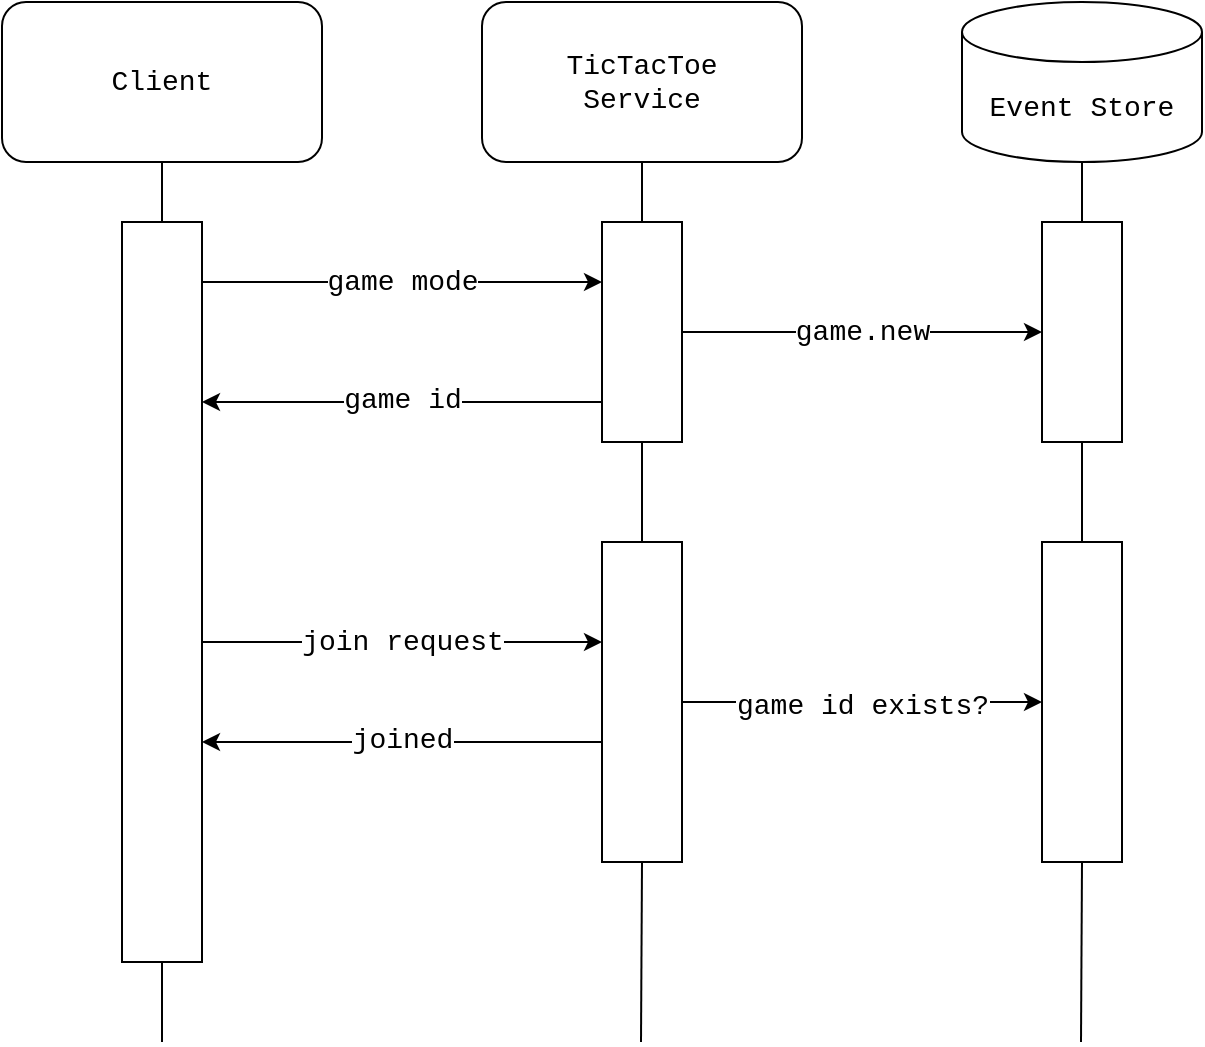 <mxfile>
    <diagram id="Xw88Rp9UinifZnDjLnXw" name="Page-1">
        <mxGraphModel dx="1574" dy="949" grid="1" gridSize="10" guides="1" tooltips="1" connect="1" arrows="1" fold="1" page="1" pageScale="1" pageWidth="850" pageHeight="1100" math="0" shadow="0">
            <root>
                <mxCell id="0"/>
                <mxCell id="1" parent="0"/>
                <mxCell id="2" value="&lt;font face=&quot;Courier New&quot; style=&quot;font-size: 14px&quot;&gt;Client&lt;/font&gt;" style="rounded=1;whiteSpace=wrap;html=1;" vertex="1" parent="1">
                    <mxGeometry x="40" y="240" width="160" height="80" as="geometry"/>
                </mxCell>
                <mxCell id="3" value="&lt;font face=&quot;Courier New&quot; style=&quot;font-size: 14px&quot;&gt;TicTacToe&lt;br&gt;Service&lt;br&gt;&lt;/font&gt;" style="rounded=1;whiteSpace=wrap;html=1;" vertex="1" parent="1">
                    <mxGeometry x="280" y="240" width="160" height="80" as="geometry"/>
                </mxCell>
                <mxCell id="4" value="Event Store" style="shape=cylinder3;whiteSpace=wrap;html=1;boundedLbl=1;backgroundOutline=1;size=15;fontFamily=Courier New;fontSize=14;" vertex="1" parent="1">
                    <mxGeometry x="520" y="240" width="120" height="80" as="geometry"/>
                </mxCell>
                <mxCell id="5" value="" style="endArrow=none;html=1;fontFamily=Courier New;fontSize=14;entryX=0.5;entryY=1;entryDx=0;entryDy=0;" edge="1" parent="1" target="2">
                    <mxGeometry width="50" height="50" relative="1" as="geometry">
                        <mxPoint x="120" y="760" as="sourcePoint"/>
                        <mxPoint x="450" y="450" as="targetPoint"/>
                    </mxGeometry>
                </mxCell>
                <mxCell id="6" value="" style="endArrow=none;html=1;fontFamily=Courier New;fontSize=14;entryX=0.5;entryY=1;entryDx=0;entryDy=0;startArrow=none;" edge="1" parent="1" source="9" target="3">
                    <mxGeometry width="50" height="50" relative="1" as="geometry">
                        <mxPoint x="359.5" y="760" as="sourcePoint"/>
                        <mxPoint x="360" y="340" as="targetPoint"/>
                    </mxGeometry>
                </mxCell>
                <mxCell id="7" value="" style="endArrow=none;html=1;fontFamily=Courier New;fontSize=14;entryX=0.5;entryY=1;entryDx=0;entryDy=0;entryPerimeter=0;startArrow=none;" edge="1" parent="1" source="20" target="4">
                    <mxGeometry width="50" height="50" relative="1" as="geometry">
                        <mxPoint x="579.5" y="760" as="sourcePoint"/>
                        <mxPoint x="580" y="330" as="targetPoint"/>
                    </mxGeometry>
                </mxCell>
                <mxCell id="11" style="edgeStyle=orthogonalEdgeStyle;html=1;fontFamily=Courier New;fontSize=14;curved=1;" edge="1" parent="1" source="8" target="9">
                    <mxGeometry relative="1" as="geometry">
                        <Array as="points">
                            <mxPoint x="280" y="380"/>
                            <mxPoint x="280" y="380"/>
                        </Array>
                    </mxGeometry>
                </mxCell>
                <mxCell id="12" value="game mode" style="edgeLabel;html=1;align=center;verticalAlign=middle;resizable=0;points=[];fontSize=14;fontFamily=Courier New;" vertex="1" connectable="0" parent="11">
                    <mxGeometry x="-0.204" y="-4" relative="1" as="geometry">
                        <mxPoint x="20" y="-4" as="offset"/>
                    </mxGeometry>
                </mxCell>
                <mxCell id="22" style="edgeStyle=orthogonalEdgeStyle;curved=1;html=1;fontFamily=Courier New;fontSize=14;" edge="1" parent="1" source="8" target="18">
                    <mxGeometry relative="1" as="geometry">
                        <Array as="points">
                            <mxPoint x="180" y="560"/>
                            <mxPoint x="180" y="560"/>
                        </Array>
                    </mxGeometry>
                </mxCell>
                <mxCell id="25" value="join request" style="edgeLabel;html=1;align=center;verticalAlign=middle;resizable=0;points=[];fontSize=14;fontFamily=Courier New;" vertex="1" connectable="0" parent="22">
                    <mxGeometry x="-0.244" y="2" relative="1" as="geometry">
                        <mxPoint x="24" y="2" as="offset"/>
                    </mxGeometry>
                </mxCell>
                <mxCell id="8" value="" style="rounded=0;whiteSpace=wrap;html=1;fontFamily=Courier New;fontSize=14;" vertex="1" parent="1">
                    <mxGeometry x="100" y="350" width="40" height="370" as="geometry"/>
                </mxCell>
                <mxCell id="14" style="edgeStyle=orthogonalEdgeStyle;curved=1;html=1;fontFamily=Courier New;fontSize=14;" edge="1" parent="1" source="9" target="13">
                    <mxGeometry relative="1" as="geometry"/>
                </mxCell>
                <mxCell id="15" value="game.new" style="edgeLabel;html=1;align=center;verticalAlign=middle;resizable=0;points=[];fontSize=14;fontFamily=Courier New;" vertex="1" connectable="0" parent="14">
                    <mxGeometry x="-0.205" relative="1" as="geometry">
                        <mxPoint x="18" as="offset"/>
                    </mxGeometry>
                </mxCell>
                <mxCell id="16" style="edgeStyle=orthogonalEdgeStyle;curved=1;html=1;fontFamily=Courier New;fontSize=14;" edge="1" parent="1" source="9" target="8">
                    <mxGeometry relative="1" as="geometry">
                        <Array as="points">
                            <mxPoint x="190" y="440"/>
                            <mxPoint x="190" y="440"/>
                        </Array>
                    </mxGeometry>
                </mxCell>
                <mxCell id="17" value="game id" style="edgeLabel;html=1;align=center;verticalAlign=middle;resizable=0;points=[];fontSize=14;fontFamily=Courier New;" vertex="1" connectable="0" parent="16">
                    <mxGeometry x="0.204" y="-1" relative="1" as="geometry">
                        <mxPoint x="20" as="offset"/>
                    </mxGeometry>
                </mxCell>
                <mxCell id="9" value="" style="rounded=0;whiteSpace=wrap;html=1;fontFamily=Courier New;fontSize=14;" vertex="1" parent="1">
                    <mxGeometry x="340" y="350" width="40" height="110" as="geometry"/>
                </mxCell>
                <mxCell id="10" value="" style="endArrow=none;html=1;fontFamily=Courier New;fontSize=14;entryX=0.5;entryY=1;entryDx=0;entryDy=0;startArrow=none;" edge="1" parent="1" source="18" target="9">
                    <mxGeometry width="50" height="50" relative="1" as="geometry">
                        <mxPoint x="359.5" y="760" as="sourcePoint"/>
                        <mxPoint x="360" y="320" as="targetPoint"/>
                    </mxGeometry>
                </mxCell>
                <mxCell id="13" value="" style="rounded=0;whiteSpace=wrap;html=1;fontFamily=Courier New;fontSize=14;" vertex="1" parent="1">
                    <mxGeometry x="560" y="350" width="40" height="110" as="geometry"/>
                </mxCell>
                <mxCell id="23" style="edgeStyle=orthogonalEdgeStyle;curved=1;html=1;fontFamily=Courier New;fontSize=14;" edge="1" parent="1" source="18" target="20">
                    <mxGeometry relative="1" as="geometry">
                        <Array as="points">
                            <mxPoint x="410" y="590"/>
                            <mxPoint x="410" y="590"/>
                        </Array>
                    </mxGeometry>
                </mxCell>
                <mxCell id="24" value="game id exists?" style="edgeLabel;html=1;align=center;verticalAlign=middle;resizable=0;points=[];fontSize=14;fontFamily=Courier New;" vertex="1" connectable="0" parent="23">
                    <mxGeometry x="-0.227" y="-2" relative="1" as="geometry">
                        <mxPoint x="20" as="offset"/>
                    </mxGeometry>
                </mxCell>
                <mxCell id="26" style="edgeStyle=orthogonalEdgeStyle;curved=1;html=1;fontFamily=Courier New;fontSize=14;" edge="1" parent="1" source="18" target="8">
                    <mxGeometry relative="1" as="geometry">
                        <Array as="points">
                            <mxPoint x="190" y="610"/>
                            <mxPoint x="190" y="610"/>
                        </Array>
                    </mxGeometry>
                </mxCell>
                <mxCell id="27" value="joined" style="edgeLabel;html=1;align=center;verticalAlign=middle;resizable=0;points=[];fontSize=14;fontFamily=Courier New;" vertex="1" connectable="0" parent="26">
                    <mxGeometry x="0.304" y="-1" relative="1" as="geometry">
                        <mxPoint x="30" as="offset"/>
                    </mxGeometry>
                </mxCell>
                <mxCell id="18" value="" style="rounded=0;whiteSpace=wrap;html=1;fontFamily=Courier New;fontSize=14;" vertex="1" parent="1">
                    <mxGeometry x="340" y="510" width="40" height="160" as="geometry"/>
                </mxCell>
                <mxCell id="19" value="" style="endArrow=none;html=1;fontFamily=Courier New;fontSize=14;entryX=0.5;entryY=1;entryDx=0;entryDy=0;" edge="1" parent="1" target="18">
                    <mxGeometry width="50" height="50" relative="1" as="geometry">
                        <mxPoint x="359.5" y="760" as="sourcePoint"/>
                        <mxPoint x="360" y="460" as="targetPoint"/>
                    </mxGeometry>
                </mxCell>
                <mxCell id="20" value="" style="rounded=0;whiteSpace=wrap;html=1;fontFamily=Courier New;fontSize=14;" vertex="1" parent="1">
                    <mxGeometry x="560" y="510" width="40" height="160" as="geometry"/>
                </mxCell>
                <mxCell id="21" value="" style="endArrow=none;html=1;fontFamily=Courier New;fontSize=14;entryX=0.5;entryY=1;entryDx=0;entryDy=0;entryPerimeter=0;" edge="1" parent="1" target="20">
                    <mxGeometry width="50" height="50" relative="1" as="geometry">
                        <mxPoint x="579.5" y="760" as="sourcePoint"/>
                        <mxPoint x="580" y="320" as="targetPoint"/>
                    </mxGeometry>
                </mxCell>
            </root>
        </mxGraphModel>
    </diagram>
</mxfile>